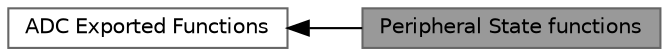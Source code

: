 digraph "Peripheral State functions"
{
 // LATEX_PDF_SIZE
  bgcolor="transparent";
  edge [fontname=Helvetica,fontsize=10,labelfontname=Helvetica,labelfontsize=10];
  node [fontname=Helvetica,fontsize=10,shape=box,height=0.2,width=0.4];
  rankdir=LR;
  Node2 [id="Node000002",label="ADC Exported Functions",height=0.2,width=0.4,color="grey40", fillcolor="white", style="filled",URL="$group___a_d_c___exported___functions.html",tooltip=" "];
  Node1 [id="Node000001",label="Peripheral State functions",height=0.2,width=0.4,color="gray40", fillcolor="grey60", style="filled", fontcolor="black",tooltip="ADC Peripheral State functions."];
  Node2->Node1 [shape=plaintext, dir="back", style="solid"];
}
